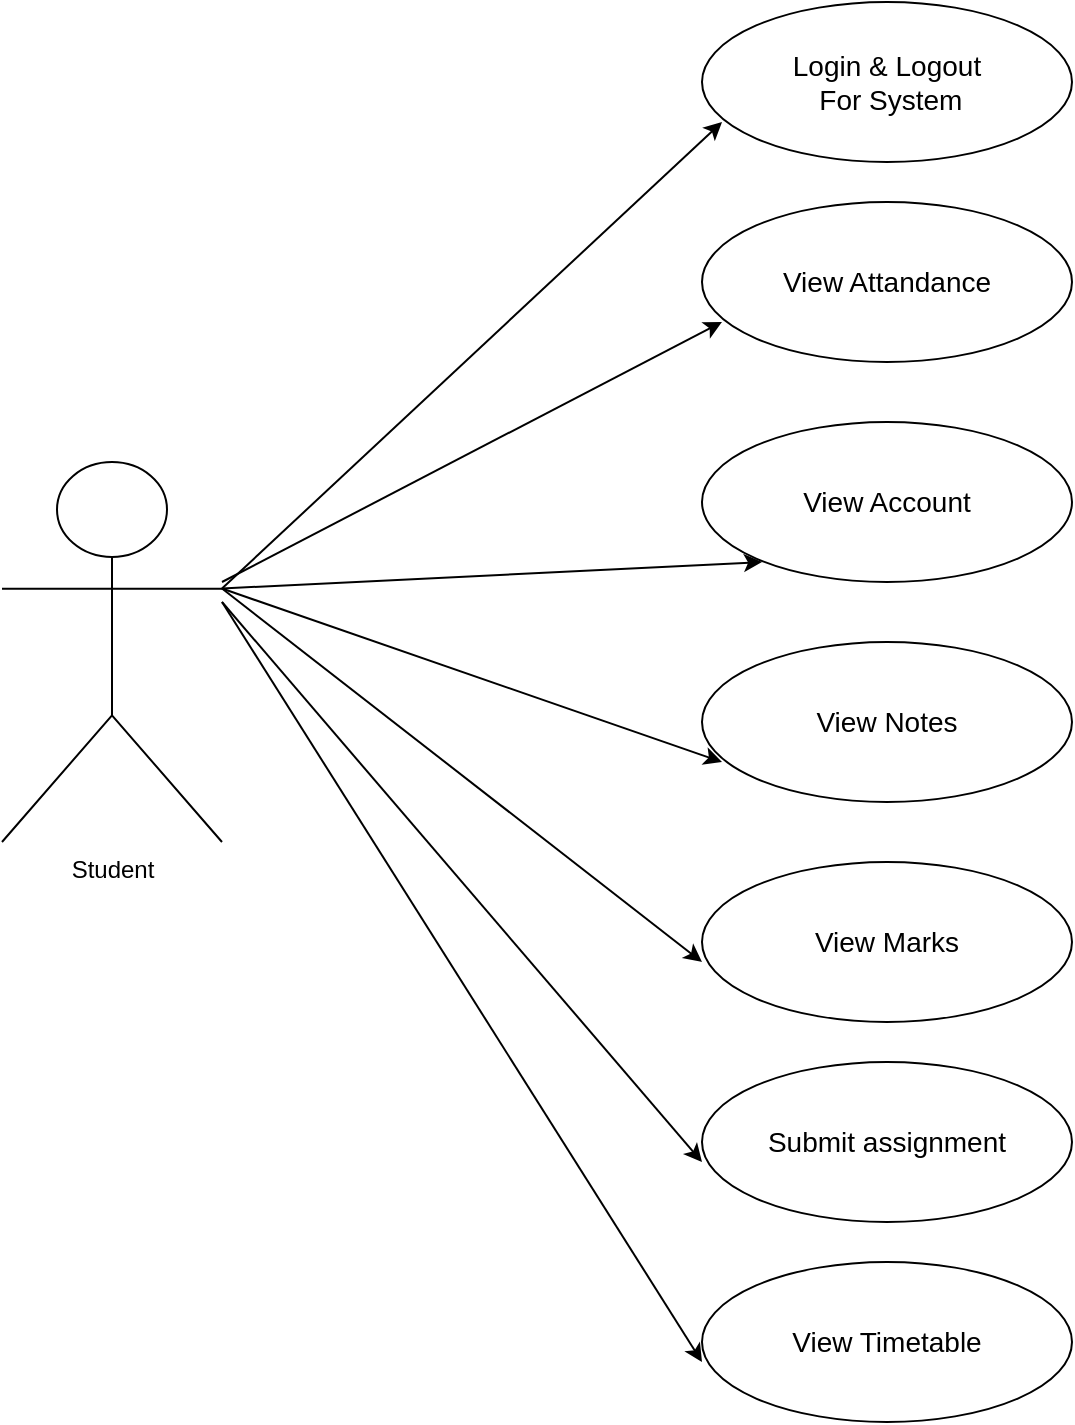 <mxfile version="23.0.2" type="device">
  <diagram name="Page-1" id="hZoW7ntTXD6682y466hc">
    <mxGraphModel dx="1434" dy="746" grid="1" gridSize="10" guides="1" tooltips="1" connect="1" arrows="1" fold="1" page="1" pageScale="1" pageWidth="850" pageHeight="1100" math="0" shadow="0">
      <root>
        <mxCell id="0" />
        <mxCell id="1" parent="0" />
        <mxCell id="hJvilJmwzbaRS6xGY7rJ-1" value="Student" style="shape=umlActor;verticalLabelPosition=bottom;verticalAlign=top;html=1;outlineConnect=0;" parent="1" vertex="1">
          <mxGeometry x="10" y="250" width="110" height="190" as="geometry" />
        </mxCell>
        <mxCell id="hJvilJmwzbaRS6xGY7rJ-2" value="&lt;font style=&quot;font-size: 14px;&quot;&gt;Login &amp;amp; Logout&lt;br&gt;&amp;nbsp;For System&lt;/font&gt;" style="ellipse;whiteSpace=wrap;html=1;" parent="1" vertex="1">
          <mxGeometry x="360" y="20" width="185" height="80" as="geometry" />
        </mxCell>
        <mxCell id="hJvilJmwzbaRS6xGY7rJ-3" value="&lt;font style=&quot;font-size: 14px;&quot;&gt;View Attandance&lt;/font&gt;" style="ellipse;whiteSpace=wrap;html=1;" parent="1" vertex="1">
          <mxGeometry x="360" y="120" width="185" height="80" as="geometry" />
        </mxCell>
        <mxCell id="hJvilJmwzbaRS6xGY7rJ-4" value="&lt;div&gt;&lt;font style=&quot;font-size: 14px;&quot;&gt;View Account&lt;/font&gt;&lt;/div&gt;" style="ellipse;whiteSpace=wrap;html=1;" parent="1" vertex="1">
          <mxGeometry x="360" y="230" width="185" height="80" as="geometry" />
        </mxCell>
        <mxCell id="hJvilJmwzbaRS6xGY7rJ-5" value="&lt;div style=&quot;font-size: 14px;&quot;&gt;View Notes&lt;/div&gt;" style="ellipse;whiteSpace=wrap;html=1;" parent="1" vertex="1">
          <mxGeometry x="360" y="340" width="185" height="80" as="geometry" />
        </mxCell>
        <mxCell id="hJvilJmwzbaRS6xGY7rJ-6" value="&lt;font style=&quot;font-size: 14px;&quot;&gt;View Marks&lt;/font&gt;" style="ellipse;whiteSpace=wrap;html=1;" parent="1" vertex="1">
          <mxGeometry x="360" y="450" width="185" height="80" as="geometry" />
        </mxCell>
        <mxCell id="hJvilJmwzbaRS6xGY7rJ-7" value="&lt;div style=&quot;font-size: 14px;&quot;&gt;Submit assignment&lt;/div&gt;" style="ellipse;whiteSpace=wrap;html=1;" parent="1" vertex="1">
          <mxGeometry x="360" y="550" width="185" height="80" as="geometry" />
        </mxCell>
        <mxCell id="hJvilJmwzbaRS6xGY7rJ-8" value="&lt;div&gt;&lt;font style=&quot;font-size: 14px;&quot;&gt;View Timetable&lt;/font&gt;&lt;/div&gt;" style="ellipse;whiteSpace=wrap;html=1;" parent="1" vertex="1">
          <mxGeometry x="360" y="650" width="185" height="80" as="geometry" />
        </mxCell>
        <mxCell id="hJvilJmwzbaRS6xGY7rJ-13" value="" style="endArrow=classic;html=1;rounded=0;exitX=1;exitY=0.333;exitDx=0;exitDy=0;exitPerimeter=0;" parent="1" source="hJvilJmwzbaRS6xGY7rJ-1" edge="1">
          <mxGeometry width="50" height="50" relative="1" as="geometry">
            <mxPoint x="320" y="130" as="sourcePoint" />
            <mxPoint x="370" y="80" as="targetPoint" />
          </mxGeometry>
        </mxCell>
        <mxCell id="hJvilJmwzbaRS6xGY7rJ-14" value="" style="endArrow=classic;html=1;rounded=0;" parent="1" edge="1">
          <mxGeometry width="50" height="50" relative="1" as="geometry">
            <mxPoint x="120" y="310" as="sourcePoint" />
            <mxPoint x="370" y="180" as="targetPoint" />
          </mxGeometry>
        </mxCell>
        <mxCell id="hJvilJmwzbaRS6xGY7rJ-15" value="" style="endArrow=classic;html=1;rounded=0;exitX=1;exitY=0.333;exitDx=0;exitDy=0;exitPerimeter=0;" parent="1" source="hJvilJmwzbaRS6xGY7rJ-1" edge="1">
          <mxGeometry width="50" height="50" relative="1" as="geometry">
            <mxPoint x="340" y="350" as="sourcePoint" />
            <mxPoint x="390" y="300" as="targetPoint" />
          </mxGeometry>
        </mxCell>
        <mxCell id="hJvilJmwzbaRS6xGY7rJ-16" value="" style="endArrow=classic;html=1;rounded=0;exitX=1;exitY=0.333;exitDx=0;exitDy=0;exitPerimeter=0;" parent="1" source="hJvilJmwzbaRS6xGY7rJ-1" edge="1">
          <mxGeometry width="50" height="50" relative="1" as="geometry">
            <mxPoint x="320" y="450" as="sourcePoint" />
            <mxPoint x="370" y="400" as="targetPoint" />
          </mxGeometry>
        </mxCell>
        <mxCell id="hJvilJmwzbaRS6xGY7rJ-17" value="" style="endArrow=classic;html=1;rounded=0;exitX=1;exitY=0.333;exitDx=0;exitDy=0;exitPerimeter=0;" parent="1" source="hJvilJmwzbaRS6xGY7rJ-1" edge="1">
          <mxGeometry width="50" height="50" relative="1" as="geometry">
            <mxPoint x="310" y="550" as="sourcePoint" />
            <mxPoint x="360" y="500" as="targetPoint" />
          </mxGeometry>
        </mxCell>
        <mxCell id="hJvilJmwzbaRS6xGY7rJ-18" value="" style="endArrow=classic;html=1;rounded=0;" parent="1" edge="1">
          <mxGeometry width="50" height="50" relative="1" as="geometry">
            <mxPoint x="120" y="320" as="sourcePoint" />
            <mxPoint x="360" y="600" as="targetPoint" />
          </mxGeometry>
        </mxCell>
        <mxCell id="hJvilJmwzbaRS6xGY7rJ-19" value="" style="endArrow=classic;html=1;rounded=0;" parent="1" edge="1">
          <mxGeometry width="50" height="50" relative="1" as="geometry">
            <mxPoint x="120" y="320" as="sourcePoint" />
            <mxPoint x="360" y="700" as="targetPoint" />
          </mxGeometry>
        </mxCell>
      </root>
    </mxGraphModel>
  </diagram>
</mxfile>
